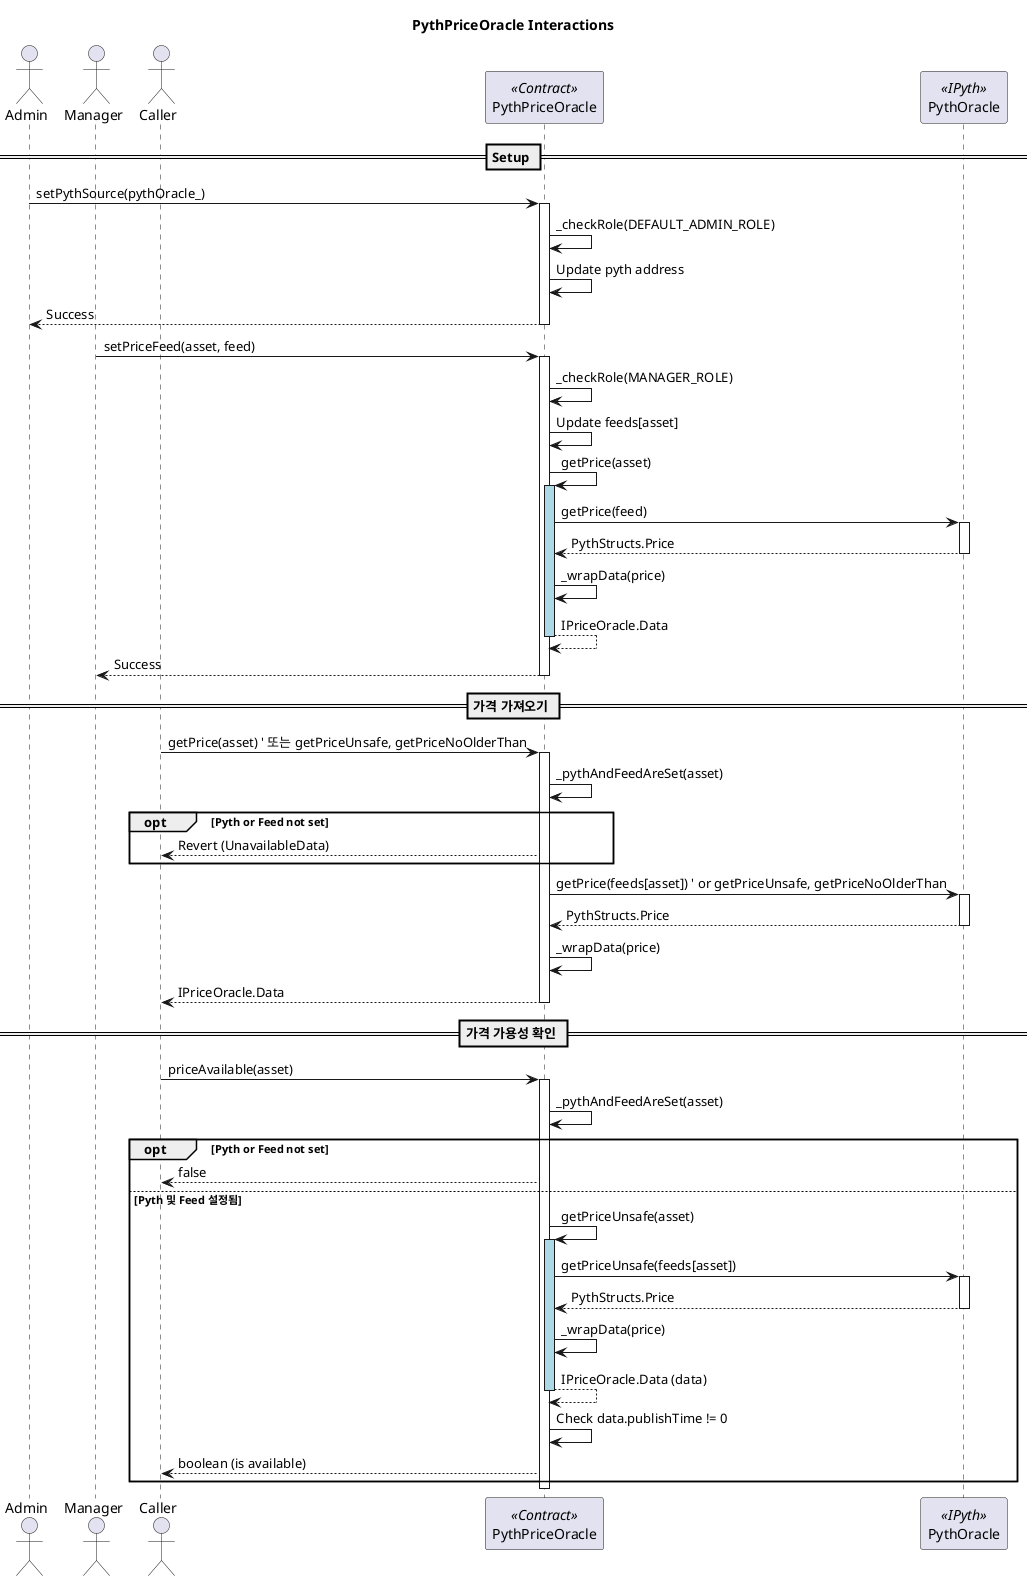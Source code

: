 @startuml PythPriceOracle_Sequence
title PythPriceOracle Interactions

actor Admin
actor Manager
actor Caller
participant PythPriceOracle <<Contract>>
participant PythOracle <<IPyth>>

== Setup ==
Admin -> PythPriceOracle: setPythSource(pythOracle_)
activate PythPriceOracle
PythPriceOracle -> PythPriceOracle: _checkRole(DEFAULT_ADMIN_ROLE)
PythPriceOracle -> PythPriceOracle: Update pyth address
PythPriceOracle --> Admin: Success
deactivate PythPriceOracle

Manager -> PythPriceOracle: setPriceFeed(asset, feed)
activate PythPriceOracle
PythPriceOracle -> PythPriceOracle: _checkRole(MANAGER_ROLE)
PythPriceOracle -> PythPriceOracle: Update feeds[asset]
' 내부적으로 getPrice를 호출하여 피드가 작동하는지 확인
PythPriceOracle -> PythPriceOracle: getPrice(asset)
activate PythPriceOracle #LightBlue
PythPriceOracle -> PythOracle: getPrice(feed)
activate PythOracle
PythOracle --> PythPriceOracle: PythStructs.Price
deactivate PythOracle
PythPriceOracle -> PythPriceOracle: _wrapData(price)
PythPriceOracle --> PythPriceOracle: IPriceOracle.Data
deactivate PythPriceOracle #LightBlue
PythPriceOracle --> Manager: Success
deactivate PythPriceOracle

== 가격 가져오기 ==
Caller -> PythPriceOracle: getPrice(asset) ' 또는 getPriceUnsafe, getPriceNoOlderThan
activate PythPriceOracle
PythPriceOracle -> PythPriceOracle: _pythAndFeedAreSet(asset)
opt Pyth or Feed not set
 PythPriceOracle --> Caller: Revert (UnavailableData)
end
PythPriceOracle -> PythOracle: getPrice(feeds[asset]) ' or getPriceUnsafe, getPriceNoOlderThan
activate PythOracle
PythOracle --> PythPriceOracle: PythStructs.Price
deactivate PythOracle
PythPriceOracle -> PythPriceOracle: _wrapData(price)
PythPriceOracle --> Caller: IPriceOracle.Data
deactivate PythPriceOracle

== 가격 가용성 확인 ==
Caller -> PythPriceOracle: priceAvailable(asset)
activate PythPriceOracle
PythPriceOracle -> PythPriceOracle: _pythAndFeedAreSet(asset)
opt Pyth or Feed not set
 PythPriceOracle --> Caller: false
else Pyth 및 Feed 설정됨
 PythPriceOracle -> PythPriceOracle: getPriceUnsafe(asset)
 activate PythPriceOracle #LightBlue
 PythPriceOracle -> PythOracle: getPriceUnsafe(feeds[asset])
 activate PythOracle
 PythOracle --> PythPriceOracle: PythStructs.Price
 deactivate PythOracle
 PythPriceOracle -> PythPriceOracle: _wrapData(price)
 PythPriceOracle --> PythPriceOracle: IPriceOracle.Data (data)
 deactivate PythPriceOracle #LightBlue
 PythPriceOracle -> PythPriceOracle: Check data.publishTime != 0
 PythPriceOracle --> Caller: boolean (is available)
end
deactivate PythPriceOracle

@enduml 